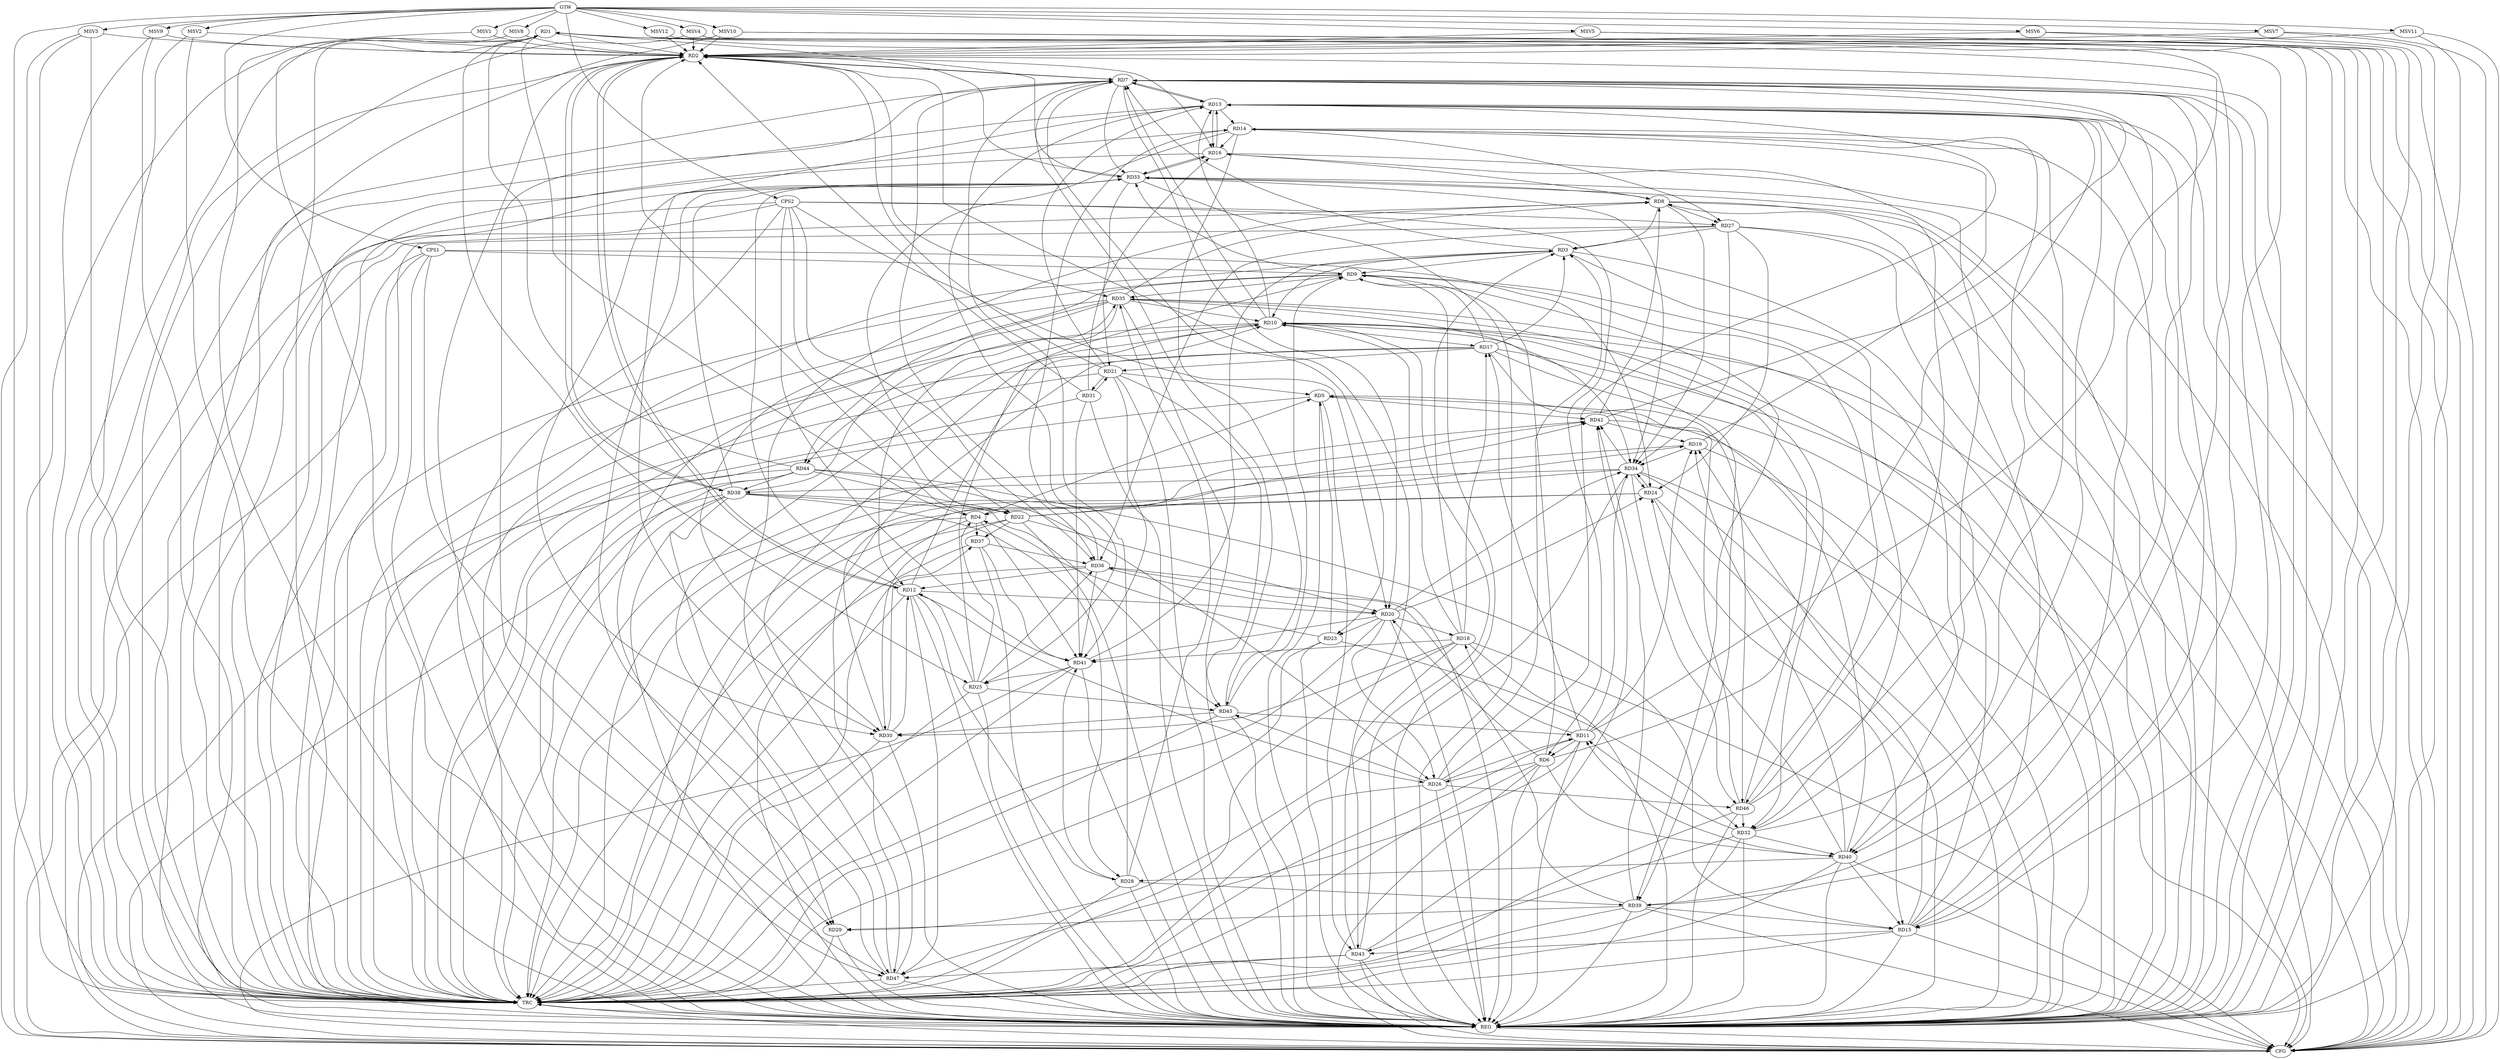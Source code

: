 strict digraph G {
  RD1 [ label="RD1" ];
  RD2 [ label="RD2" ];
  RD3 [ label="RD3" ];
  RD4 [ label="RD4" ];
  RD5 [ label="RD5" ];
  RD6 [ label="RD6" ];
  RD7 [ label="RD7" ];
  RD8 [ label="RD8" ];
  RD9 [ label="RD9" ];
  RD10 [ label="RD10" ];
  RD11 [ label="RD11" ];
  RD12 [ label="RD12" ];
  RD13 [ label="RD13" ];
  RD14 [ label="RD14" ];
  RD15 [ label="RD15" ];
  RD16 [ label="RD16" ];
  RD17 [ label="RD17" ];
  RD18 [ label="RD18" ];
  RD19 [ label="RD19" ];
  RD20 [ label="RD20" ];
  RD21 [ label="RD21" ];
  RD22 [ label="RD22" ];
  RD23 [ label="RD23" ];
  RD24 [ label="RD24" ];
  RD25 [ label="RD25" ];
  RD26 [ label="RD26" ];
  RD27 [ label="RD27" ];
  RD28 [ label="RD28" ];
  RD29 [ label="RD29" ];
  RD30 [ label="RD30" ];
  RD31 [ label="RD31" ];
  RD32 [ label="RD32" ];
  RD33 [ label="RD33" ];
  RD34 [ label="RD34" ];
  RD35 [ label="RD35" ];
  RD36 [ label="RD36" ];
  RD37 [ label="RD37" ];
  RD38 [ label="RD38" ];
  RD39 [ label="RD39" ];
  RD40 [ label="RD40" ];
  RD41 [ label="RD41" ];
  RD42 [ label="RD42" ];
  RD43 [ label="RD43" ];
  RD44 [ label="RD44" ];
  RD45 [ label="RD45" ];
  RD46 [ label="RD46" ];
  RD47 [ label="RD47" ];
  CPS1 [ label="CPS1" ];
  CPS2 [ label="CPS2" ];
  GTW [ label="GTW" ];
  REG [ label="REG" ];
  CFG [ label="CFG" ];
  TRC [ label="TRC" ];
  MSV1 [ label="MSV1" ];
  MSV2 [ label="MSV2" ];
  MSV3 [ label="MSV3" ];
  MSV4 [ label="MSV4" ];
  MSV5 [ label="MSV5" ];
  MSV6 [ label="MSV6" ];
  MSV7 [ label="MSV7" ];
  MSV8 [ label="MSV8" ];
  MSV9 [ label="MSV9" ];
  MSV10 [ label="MSV10" ];
  MSV11 [ label="MSV11" ];
  MSV12 [ label="MSV12" ];
  RD1 -> RD2;
  RD1 -> RD4;
  RD11 -> RD1;
  RD1 -> RD15;
  RD1 -> RD25;
  RD1 -> RD33;
  RD1 -> RD39;
  RD44 -> RD1;
  RD4 -> RD2;
  RD2 -> RD7;
  RD7 -> RD2;
  RD2 -> RD12;
  RD12 -> RD2;
  RD2 -> RD16;
  RD21 -> RD2;
  RD31 -> RD2;
  RD33 -> RD2;
  RD2 -> RD35;
  RD2 -> RD38;
  RD38 -> RD2;
  RD43 -> RD2;
  RD2 -> RD47;
  RD3 -> RD7;
  RD8 -> RD3;
  RD3 -> RD9;
  RD3 -> RD10;
  RD17 -> RD3;
  RD18 -> RD3;
  RD26 -> RD3;
  RD27 -> RD3;
  RD3 -> RD32;
  RD41 -> RD3;
  RD4 -> RD5;
  RD23 -> RD4;
  RD24 -> RD4;
  RD25 -> RD4;
  RD4 -> RD37;
  RD4 -> RD41;
  RD21 -> RD5;
  RD23 -> RD5;
  RD40 -> RD5;
  RD5 -> RD42;
  RD5 -> RD43;
  RD46 -> RD5;
  RD6 -> RD9;
  RD11 -> RD6;
  RD6 -> RD13;
  RD6 -> RD20;
  RD6 -> RD26;
  RD6 -> RD40;
  RD10 -> RD7;
  RD7 -> RD13;
  RD13 -> RD7;
  RD7 -> RD15;
  RD7 -> RD20;
  RD7 -> RD23;
  RD28 -> RD7;
  RD7 -> RD33;
  RD7 -> RD36;
  RD39 -> RD7;
  RD7 -> RD40;
  RD42 -> RD7;
  RD45 -> RD7;
  RD7 -> RD47;
  RD15 -> RD8;
  RD8 -> RD16;
  RD8 -> RD27;
  RD33 -> RD8;
  RD8 -> RD34;
  RD35 -> RD8;
  RD42 -> RD8;
  RD47 -> RD8;
  RD17 -> RD9;
  RD25 -> RD9;
  RD9 -> RD33;
  RD9 -> RD35;
  RD9 -> RD39;
  RD9 -> RD40;
  RD9 -> RD44;
  RD45 -> RD9;
  RD9 -> RD46;
  RD12 -> RD10;
  RD10 -> RD13;
  RD10 -> RD17;
  RD18 -> RD10;
  RD10 -> RD29;
  RD35 -> RD10;
  RD10 -> RD39;
  RD43 -> RD10;
  RD10 -> RD44;
  RD46 -> RD10;
  RD47 -> RD10;
  RD11 -> RD17;
  RD11 -> RD18;
  RD11 -> RD19;
  RD26 -> RD11;
  RD32 -> RD11;
  RD11 -> RD34;
  RD40 -> RD11;
  RD45 -> RD11;
  RD11 -> RD47;
  RD12 -> RD20;
  RD25 -> RD12;
  RD12 -> RD26;
  RD12 -> RD28;
  RD30 -> RD12;
  RD12 -> RD33;
  RD35 -> RD12;
  RD36 -> RD12;
  RD12 -> RD47;
  RD13 -> RD14;
  RD15 -> RD13;
  RD13 -> RD16;
  RD16 -> RD13;
  RD21 -> RD13;
  RD13 -> RD25;
  RD26 -> RD13;
  RD13 -> RD30;
  RD13 -> RD40;
  RD14 -> RD16;
  RD19 -> RD14;
  RD14 -> RD22;
  RD14 -> RD27;
  RD32 -> RD14;
  RD36 -> RD14;
  RD14 -> RD45;
  RD46 -> RD14;
  RD15 -> RD19;
  RD24 -> RD15;
  RD15 -> RD35;
  RD39 -> RD15;
  RD40 -> RD15;
  RD15 -> RD43;
  RD44 -> RD15;
  RD31 -> RD16;
  RD16 -> RD33;
  RD33 -> RD16;
  RD18 -> RD17;
  RD17 -> RD21;
  RD17 -> RD46;
  RD17 -> RD47;
  RD20 -> RD18;
  RD18 -> RD30;
  RD18 -> RD41;
  RD18 -> RD43;
  RD22 -> RD19;
  RD19 -> RD34;
  RD40 -> RD19;
  RD42 -> RD19;
  RD22 -> RD20;
  RD20 -> RD23;
  RD20 -> RD24;
  RD20 -> RD26;
  RD20 -> RD34;
  RD36 -> RD20;
  RD20 -> RD41;
  RD21 -> RD31;
  RD31 -> RD21;
  RD33 -> RD21;
  RD21 -> RD41;
  RD21 -> RD45;
  RD22 -> RD30;
  RD22 -> RD37;
  RD38 -> RD22;
  RD22 -> RD42;
  RD44 -> RD22;
  RD23 -> RD32;
  RD27 -> RD24;
  RD24 -> RD34;
  RD34 -> RD24;
  RD40 -> RD24;
  RD25 -> RD36;
  RD41 -> RD25;
  RD25 -> RD45;
  RD44 -> RD26;
  RD26 -> RD45;
  RD26 -> RD46;
  RD27 -> RD34;
  RD27 -> RD36;
  RD28 -> RD35;
  RD38 -> RD28;
  RD28 -> RD39;
  RD40 -> RD28;
  RD28 -> RD41;
  RD34 -> RD29;
  RD35 -> RD29;
  RD39 -> RD29;
  RD33 -> RD30;
  RD35 -> RD30;
  RD30 -> RD37;
  RD30 -> RD42;
  RD45 -> RD30;
  RD31 -> RD41;
  RD32 -> RD33;
  RD35 -> RD32;
  RD32 -> RD40;
  RD32 -> RD43;
  RD46 -> RD32;
  RD33 -> RD34;
  RD38 -> RD33;
  RD46 -> RD33;
  RD47 -> RD33;
  RD35 -> RD34;
  RD34 -> RD38;
  RD34 -> RD42;
  RD34 -> RD46;
  RD38 -> RD35;
  RD37 -> RD36;
  RD39 -> RD36;
  RD36 -> RD41;
  RD37 -> RD41;
  RD44 -> RD38;
  RD38 -> RD45;
  RD38 -> RD47;
  RD39 -> RD42;
  RD43 -> RD42;
  RD43 -> RD47;
  CPS1 -> RD29;
  CPS1 -> RD24;
  CPS1 -> RD9;
  CPS2 -> RD36;
  CPS2 -> RD22;
  CPS2 -> RD20;
  CPS2 -> RD27;
  CPS2 -> RD41;
  CPS2 -> RD6;
  GTW -> CPS1;
  GTW -> CPS2;
  RD1 -> REG;
  RD2 -> REG;
  RD3 -> REG;
  RD4 -> REG;
  RD5 -> REG;
  RD6 -> REG;
  RD7 -> REG;
  RD8 -> REG;
  RD9 -> REG;
  RD10 -> REG;
  RD11 -> REG;
  RD12 -> REG;
  RD13 -> REG;
  RD14 -> REG;
  RD15 -> REG;
  RD16 -> REG;
  RD17 -> REG;
  RD18 -> REG;
  RD19 -> REG;
  RD20 -> REG;
  RD21 -> REG;
  RD22 -> REG;
  RD23 -> REG;
  RD24 -> REG;
  RD25 -> REG;
  RD26 -> REG;
  RD27 -> REG;
  RD28 -> REG;
  RD29 -> REG;
  RD30 -> REG;
  RD31 -> REG;
  RD32 -> REG;
  RD33 -> REG;
  RD34 -> REG;
  RD35 -> REG;
  RD36 -> REG;
  RD37 -> REG;
  RD38 -> REG;
  RD39 -> REG;
  RD40 -> REG;
  RD41 -> REG;
  RD42 -> REG;
  RD43 -> REG;
  RD44 -> REG;
  RD45 -> REG;
  RD46 -> REG;
  RD47 -> REG;
  CPS1 -> REG;
  CPS2 -> REG;
  RD43 -> CFG;
  RD8 -> CFG;
  RD15 -> CFG;
  RD16 -> CFG;
  RD18 -> CFG;
  RD39 -> CFG;
  RD41 -> CFG;
  RD40 -> CFG;
  RD17 -> CFG;
  CPS2 -> CFG;
  RD27 -> CFG;
  RD6 -> CFG;
  RD38 -> CFG;
  RD13 -> CFG;
  CPS1 -> CFG;
  RD34 -> CFG;
  RD7 -> CFG;
  RD1 -> CFG;
  RD10 -> CFG;
  RD44 -> CFG;
  REG -> CFG;
  RD1 -> TRC;
  RD2 -> TRC;
  RD3 -> TRC;
  RD4 -> TRC;
  RD5 -> TRC;
  RD6 -> TRC;
  RD7 -> TRC;
  RD8 -> TRC;
  RD9 -> TRC;
  RD10 -> TRC;
  RD11 -> TRC;
  RD12 -> TRC;
  RD13 -> TRC;
  RD14 -> TRC;
  RD15 -> TRC;
  RD16 -> TRC;
  RD17 -> TRC;
  RD18 -> TRC;
  RD19 -> TRC;
  RD20 -> TRC;
  RD21 -> TRC;
  RD22 -> TRC;
  RD23 -> TRC;
  RD24 -> TRC;
  RD25 -> TRC;
  RD26 -> TRC;
  RD27 -> TRC;
  RD28 -> TRC;
  RD29 -> TRC;
  RD30 -> TRC;
  RD31 -> TRC;
  RD32 -> TRC;
  RD33 -> TRC;
  RD34 -> TRC;
  RD35 -> TRC;
  RD36 -> TRC;
  RD37 -> TRC;
  RD38 -> TRC;
  RD39 -> TRC;
  RD40 -> TRC;
  RD41 -> TRC;
  RD42 -> TRC;
  RD43 -> TRC;
  RD44 -> TRC;
  RD45 -> TRC;
  RD46 -> TRC;
  RD47 -> TRC;
  CPS1 -> TRC;
  CPS2 -> TRC;
  GTW -> TRC;
  CFG -> TRC;
  TRC -> REG;
  MSV1 -> RD2;
  MSV2 -> RD2;
  MSV3 -> RD2;
  MSV4 -> RD2;
  MSV5 -> RD2;
  GTW -> MSV1;
  MSV1 -> REG;
  GTW -> MSV2;
  MSV2 -> REG;
  MSV2 -> TRC;
  GTW -> MSV3;
  MSV3 -> REG;
  MSV3 -> TRC;
  MSV3 -> CFG;
  GTW -> MSV4;
  MSV4 -> REG;
  MSV4 -> TRC;
  MSV4 -> CFG;
  GTW -> MSV5;
  MSV5 -> REG;
  MSV5 -> CFG;
  MSV6 -> RD2;
  GTW -> MSV6;
  MSV6 -> REG;
  MSV6 -> CFG;
  MSV7 -> RD2;
  GTW -> MSV7;
  MSV7 -> REG;
  MSV7 -> CFG;
  MSV8 -> RD2;
  MSV9 -> RD2;
  MSV10 -> RD2;
  GTW -> MSV8;
  MSV8 -> REG;
  GTW -> MSV9;
  MSV9 -> REG;
  MSV9 -> TRC;
  GTW -> MSV10;
  MSV10 -> REG;
  MSV10 -> TRC;
  MSV10 -> CFG;
  MSV11 -> RD2;
  GTW -> MSV11;
  MSV11 -> REG;
  MSV11 -> CFG;
  MSV12 -> RD2;
  GTW -> MSV12;
  MSV12 -> REG;
}
